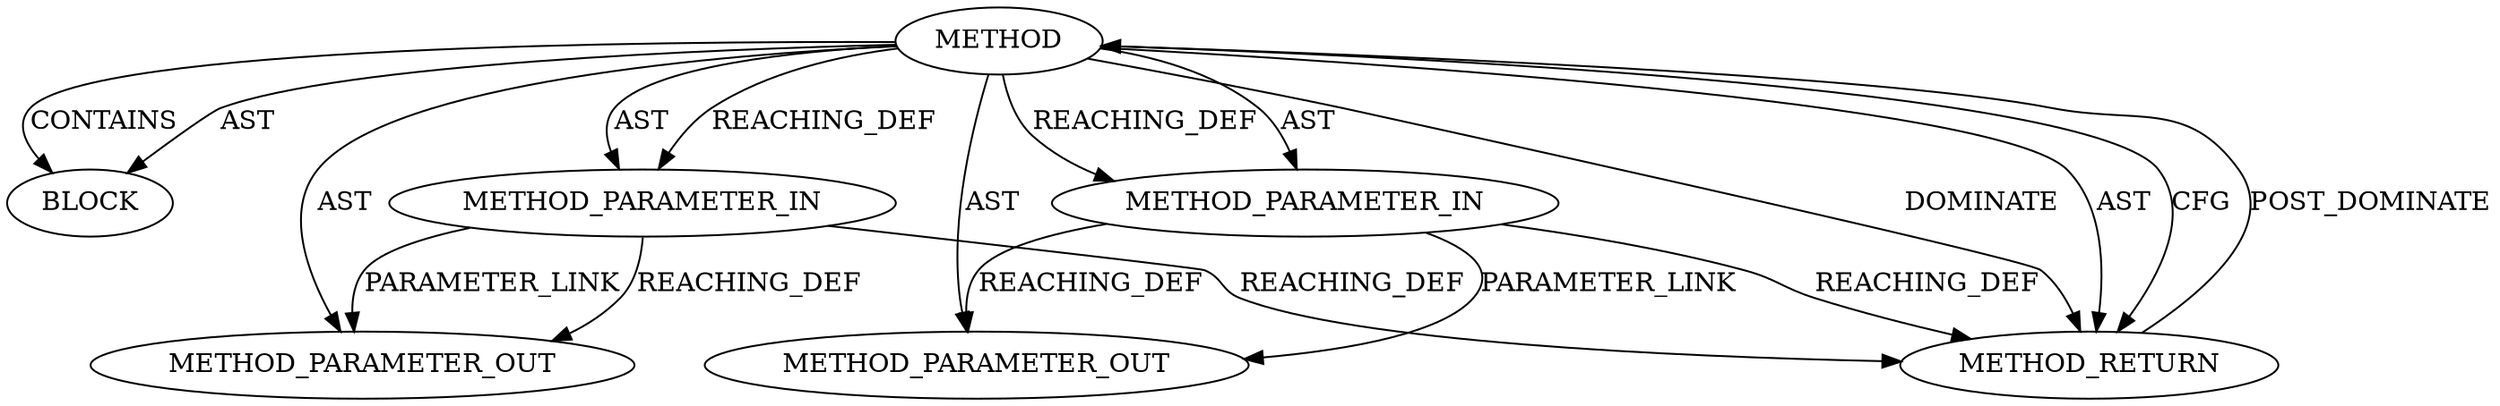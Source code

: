 digraph {
  20027 [label=BLOCK ORDER=1 ARGUMENT_INDEX=1 CODE="<empty>" TYPE_FULL_NAME="ANY"]
  20025 [label=METHOD_PARAMETER_IN ORDER=1 CODE="p1" IS_VARIADIC=false TYPE_FULL_NAME="ANY" EVALUATION_STRATEGY="BY_VALUE" INDEX=1 NAME="p1"]
  20026 [label=METHOD_PARAMETER_IN ORDER=2 CODE="p2" IS_VARIADIC=false TYPE_FULL_NAME="ANY" EVALUATION_STRATEGY="BY_VALUE" INDEX=2 NAME="p2"]
  22022 [label=METHOD_PARAMETER_OUT ORDER=1 CODE="p1" IS_VARIADIC=false TYPE_FULL_NAME="ANY" EVALUATION_STRATEGY="BY_VALUE" INDEX=1 NAME="p1"]
  22023 [label=METHOD_PARAMETER_OUT ORDER=2 CODE="p2" IS_VARIADIC=false TYPE_FULL_NAME="ANY" EVALUATION_STRATEGY="BY_VALUE" INDEX=2 NAME="p2"]
  20024 [label=METHOD AST_PARENT_TYPE="NAMESPACE_BLOCK" AST_PARENT_FULL_NAME="<global>" ORDER=0 CODE="<empty>" FULL_NAME="rcu_assign_pointer" IS_EXTERNAL=true FILENAME="<empty>" SIGNATURE="" NAME="rcu_assign_pointer"]
  20028 [label=METHOD_RETURN ORDER=2 CODE="RET" TYPE_FULL_NAME="ANY" EVALUATION_STRATEGY="BY_VALUE"]
  20024 -> 22022 [label=AST ]
  20024 -> 20025 [label=AST ]
  20026 -> 22023 [label=REACHING_DEF VARIABLE="p2"]
  20024 -> 20026 [label=REACHING_DEF VARIABLE=""]
  20024 -> 20028 [label=DOMINATE ]
  20025 -> 20028 [label=REACHING_DEF VARIABLE="p1"]
  20024 -> 20027 [label=CONTAINS ]
  20025 -> 22022 [label=PARAMETER_LINK ]
  20024 -> 22023 [label=AST ]
  20024 -> 20027 [label=AST ]
  20024 -> 20028 [label=AST ]
  20024 -> 20025 [label=REACHING_DEF VARIABLE=""]
  20026 -> 20028 [label=REACHING_DEF VARIABLE="p2"]
  20026 -> 22023 [label=PARAMETER_LINK ]
  20024 -> 20026 [label=AST ]
  20025 -> 22022 [label=REACHING_DEF VARIABLE="p1"]
  20024 -> 20028 [label=CFG ]
  20028 -> 20024 [label=POST_DOMINATE ]
}

